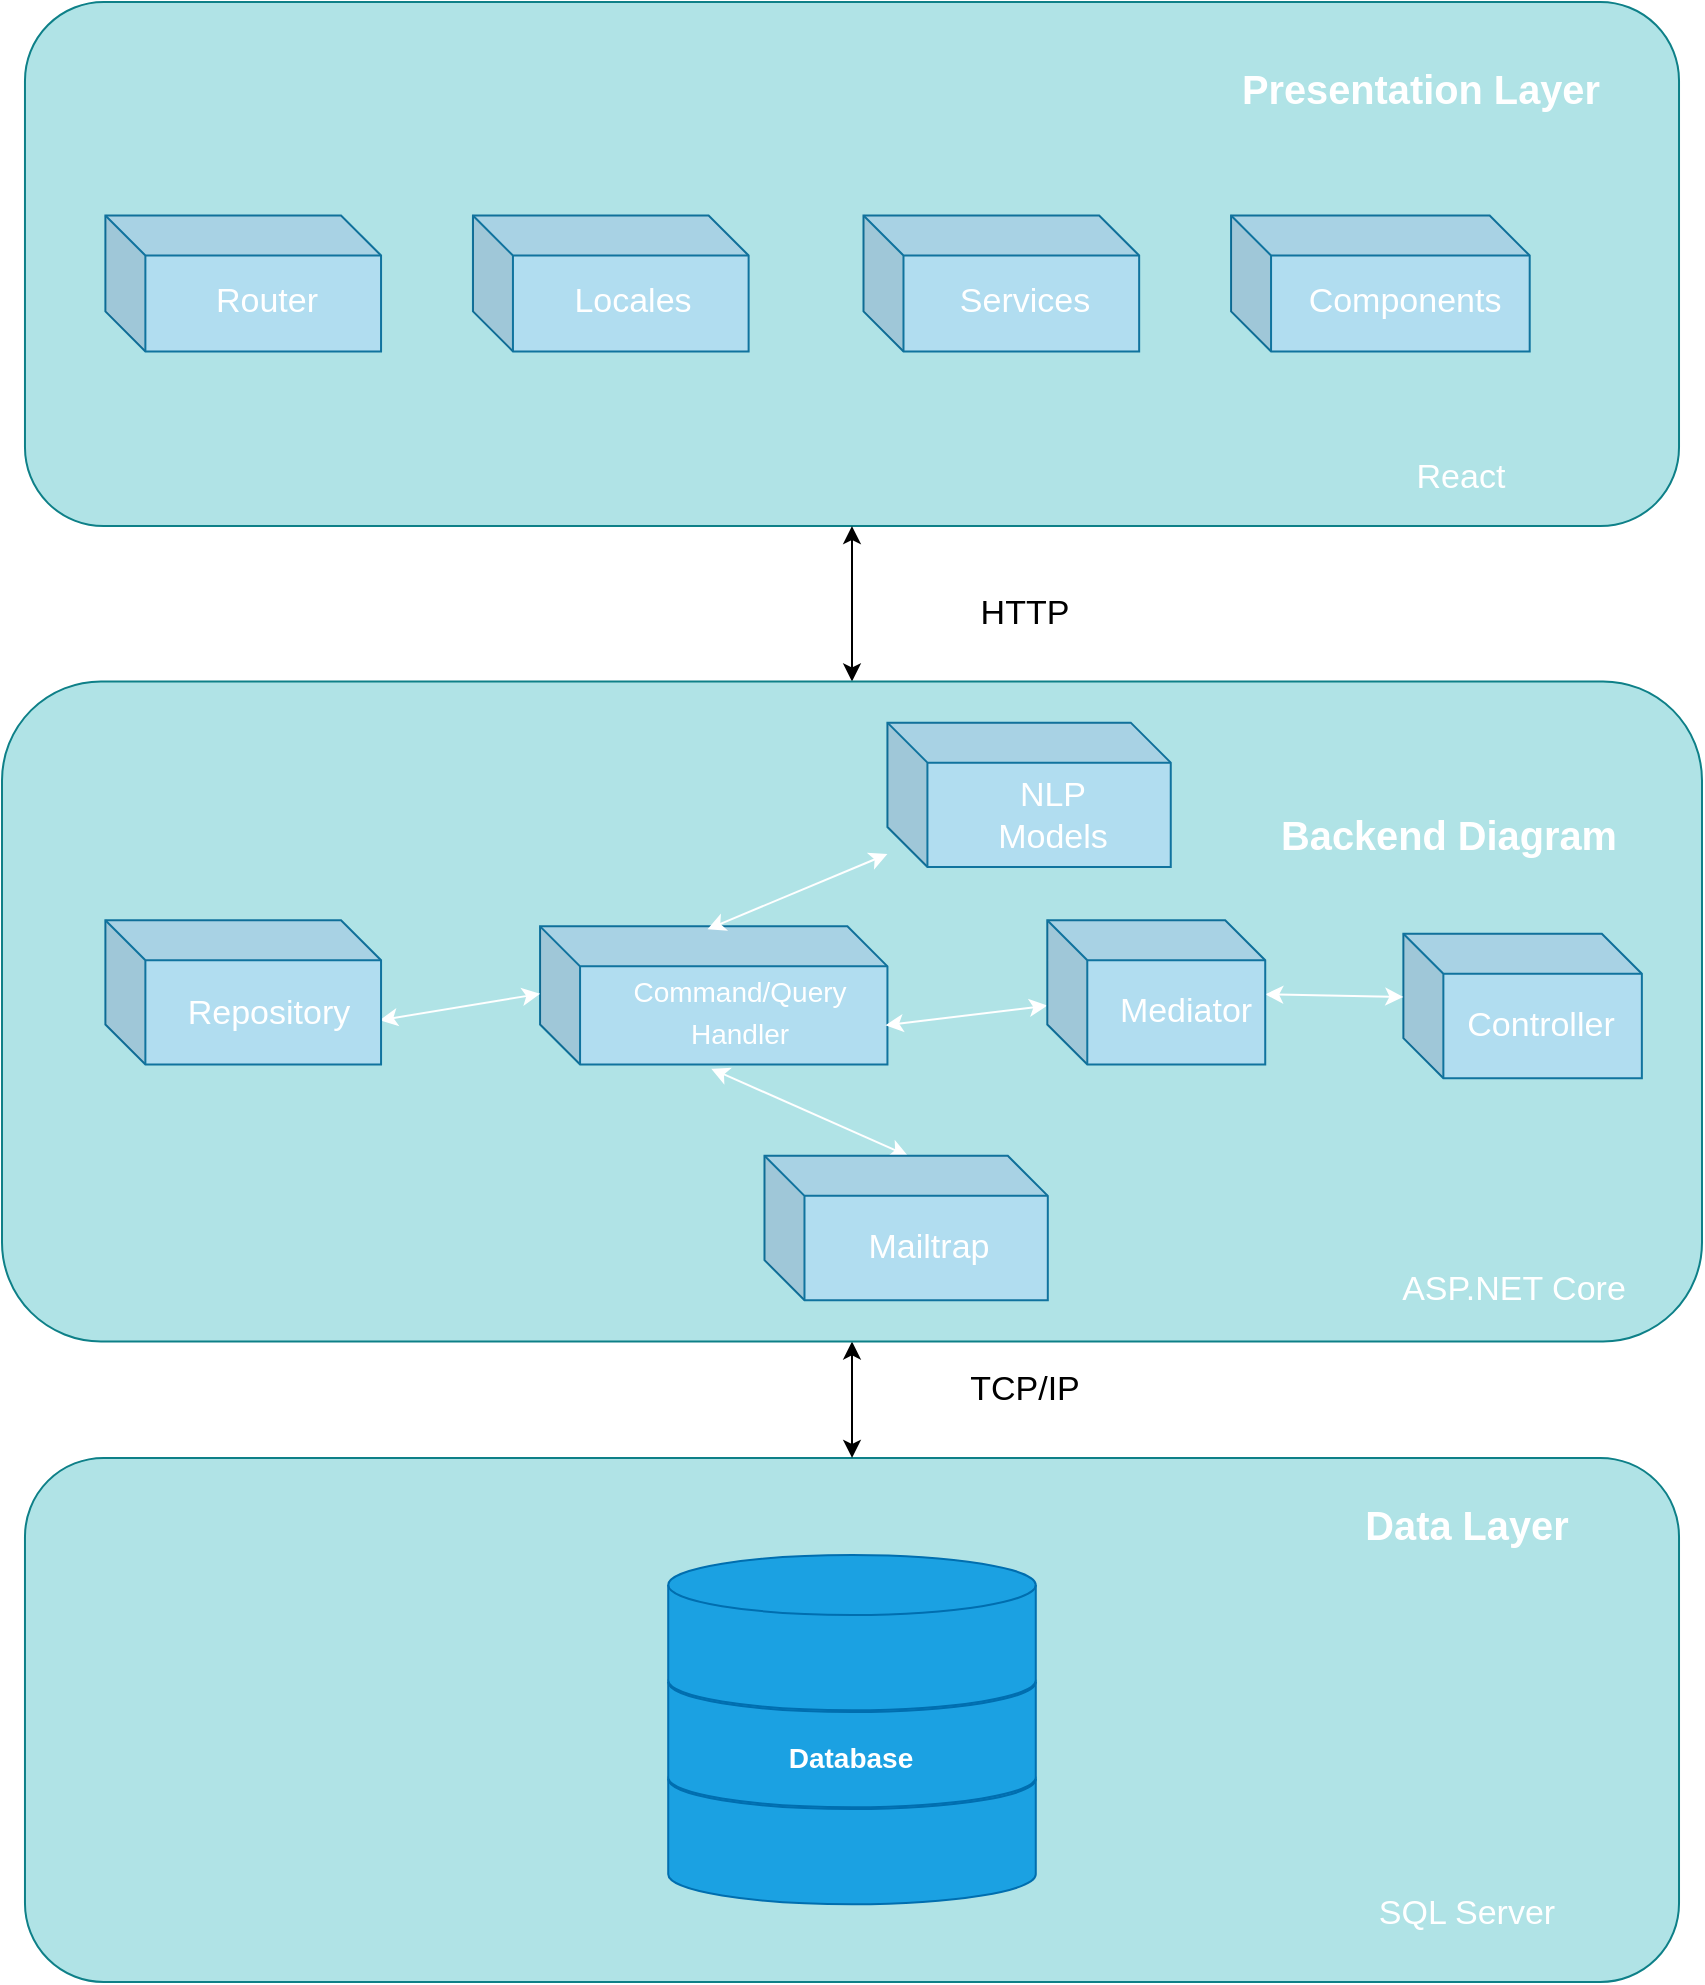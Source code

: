 <mxfile version="20.2.7" type="device"><diagram id="N_JLNBaScP08Svx2Lr-N" name="Page-1"><mxGraphModel dx="2364" dy="1212" grid="1" gridSize="10" guides="1" tooltips="1" connect="1" arrows="1" fold="1" page="1" pageScale="1" pageWidth="850" pageHeight="1100" math="0" shadow="0"><root><mxCell id="0"/><mxCell id="1" parent="0"/><mxCell id="2RowACN1QWhZ0B8pTYCO-2" value="" style="group" vertex="1" connectable="0" parent="1"><mxGeometry x="440" y="40" width="850" height="990" as="geometry"/></mxCell><mxCell id="6xZa995b6cFzyRlxXxT3-1" value="" style="rounded=1;whiteSpace=wrap;html=1;fillColor=#b0e3e6;strokeColor=#0e8088;" parent="2RowACN1QWhZ0B8pTYCO-2" vertex="1"><mxGeometry x="11.486" width="827.027" height="262.059" as="geometry"/></mxCell><mxCell id="6xZa995b6cFzyRlxXxT3-17" value="" style="group" parent="2RowACN1QWhZ0B8pTYCO-2" vertex="1" connectable="0"><mxGeometry x="11.486" y="727.941" width="827.027" height="262.059" as="geometry"/></mxCell><mxCell id="6xZa995b6cFzyRlxXxT3-3" value="" style="rounded=1;whiteSpace=wrap;html=1;fillColor=#b0e3e6;strokeColor=#0e8088;" parent="6xZa995b6cFzyRlxXxT3-17" vertex="1"><mxGeometry width="827.027" height="262.059" as="geometry"/></mxCell><mxCell id="6xZa995b6cFzyRlxXxT3-18" value="&lt;h3&gt;&lt;font color=&quot;#ffffff&quot;&gt;Data Layer&lt;/font&gt;&lt;/h3&gt;" style="text;html=1;strokeColor=none;fillColor=none;align=center;verticalAlign=middle;whiteSpace=wrap;rounded=0;fontSize=17;fontStyle=1" parent="6xZa995b6cFzyRlxXxT3-17" vertex="1"><mxGeometry x="643.243" y="19.412" width="155.068" height="29.118" as="geometry"/></mxCell><mxCell id="6xZa995b6cFzyRlxXxT3-10" value="" style="group" parent="6xZa995b6cFzyRlxXxT3-17" vertex="1" connectable="0"><mxGeometry x="321.622" y="48.529" width="183.784" height="174.706" as="geometry"/></mxCell><mxCell id="6xZa995b6cFzyRlxXxT3-6" value="" style="shape=cylinder3;whiteSpace=wrap;html=1;boundedLbl=1;backgroundOutline=1;size=15;fillColor=#1ba1e2;strokeColor=#006EAF;fontColor=#ffffff;" parent="6xZa995b6cFzyRlxXxT3-10" vertex="1"><mxGeometry y="97.059" width="183.784" height="77.647" as="geometry"/></mxCell><mxCell id="6xZa995b6cFzyRlxXxT3-7" value="" style="shape=cylinder3;whiteSpace=wrap;html=1;boundedLbl=1;backgroundOutline=1;size=15;fillColor=#1ba1e2;strokeColor=#006EAF;fontColor=#ffffff;" parent="6xZa995b6cFzyRlxXxT3-10" vertex="1"><mxGeometry y="48.529" width="183.784" height="77.647" as="geometry"/></mxCell><mxCell id="6xZa995b6cFzyRlxXxT3-8" value="" style="shape=cylinder3;whiteSpace=wrap;html=1;boundedLbl=1;backgroundOutline=1;size=15;fillColor=#1ba1e2;strokeColor=#006EAF;fontColor=#ffffff;" parent="6xZa995b6cFzyRlxXxT3-10" vertex="1"><mxGeometry width="183.784" height="77.647" as="geometry"/></mxCell><mxCell id="6xZa995b6cFzyRlxXxT3-16" value="&lt;b&gt;&lt;font color=&quot;#ffffff&quot;&gt;Database&lt;/font&gt;&lt;/b&gt;" style="text;html=1;strokeColor=none;fillColor=none;align=center;verticalAlign=middle;whiteSpace=wrap;rounded=0;fontSize=14;" parent="6xZa995b6cFzyRlxXxT3-10" vertex="1"><mxGeometry x="40.203" y="87.353" width="103.378" height="29.118" as="geometry"/></mxCell><mxCell id="6xZa995b6cFzyRlxXxT3-62" value="&lt;font color=&quot;#ffffff&quot;&gt;SQL Server&lt;/font&gt;" style="text;html=1;strokeColor=none;fillColor=none;align=center;verticalAlign=middle;whiteSpace=wrap;rounded=0;fontSize=17;fontColor=#000000;" parent="6xZa995b6cFzyRlxXxT3-17" vertex="1"><mxGeometry x="660.473" y="213.529" width="120.608" height="29.118" as="geometry"/></mxCell><mxCell id="6xZa995b6cFzyRlxXxT3-28" value="&lt;h3&gt;&lt;font color=&quot;#ffffff&quot;&gt;Presentation Layer&lt;/font&gt;&lt;/h3&gt;" style="text;html=1;strokeColor=none;fillColor=none;align=center;verticalAlign=middle;whiteSpace=wrap;rounded=0;fontSize=17;fontStyle=1" parent="2RowACN1QWhZ0B8pTYCO-2" vertex="1"><mxGeometry x="603.041" y="29.118" width="212.5" height="29.118" as="geometry"/></mxCell><mxCell id="6xZa995b6cFzyRlxXxT3-29" value="&lt;h3&gt;&lt;font color=&quot;#ffffff&quot;&gt;Application Layer&lt;/font&gt;&lt;/h3&gt;" style="text;html=1;strokeColor=none;fillColor=none;align=center;verticalAlign=middle;whiteSpace=wrap;rounded=0;fontSize=17;fontStyle=1" parent="2RowACN1QWhZ0B8pTYCO-2" vertex="1"><mxGeometry x="614.527" y="397.941" width="201.014" height="29.118" as="geometry"/></mxCell><mxCell id="6xZa995b6cFzyRlxXxT3-44" value="" style="endArrow=classic;startArrow=classic;html=1;rounded=0;fontSize=17;fontColor=#FFFFFF;strokeColor=#000000;exitX=0.5;exitY=0;exitDx=0;exitDy=0;entryX=0.5;entryY=1;entryDx=0;entryDy=0;" parent="2RowACN1QWhZ0B8pTYCO-2" source="6xZa995b6cFzyRlxXxT3-3" target="XqGBSYm1rokcdUX6SZGn-79" edge="1"><mxGeometry width="50" height="50" relative="1" as="geometry"><mxPoint x="522.635" y="650.294" as="sourcePoint"/><mxPoint x="425.0" y="650.294" as="targetPoint"/></mxGeometry></mxCell><mxCell id="6xZa995b6cFzyRlxXxT3-45" value="" style="endArrow=classic;startArrow=classic;html=1;rounded=0;fontSize=17;fontColor=#FFFFFF;strokeColor=#000000;exitX=0.5;exitY=0;exitDx=0;exitDy=0;entryX=0.5;entryY=1;entryDx=0;entryDy=0;" parent="2RowACN1QWhZ0B8pTYCO-2" target="6xZa995b6cFzyRlxXxT3-1" edge="1"><mxGeometry width="50" height="50" relative="1" as="geometry"><mxPoint x="425.0" y="339.706" as="sourcePoint"/><mxPoint x="436.486" y="621.176" as="targetPoint"/></mxGeometry></mxCell><mxCell id="6xZa995b6cFzyRlxXxT3-46" value="&lt;font color=&quot;#000000&quot;&gt;TCP/IP&lt;/font&gt;" style="text;html=1;strokeColor=none;fillColor=none;align=center;verticalAlign=middle;whiteSpace=wrap;rounded=0;fontSize=17;fontColor=#FFFFFF;" parent="2RowACN1QWhZ0B8pTYCO-2" vertex="1"><mxGeometry x="476.689" y="679.412" width="68.919" height="29.118" as="geometry"/></mxCell><mxCell id="6xZa995b6cFzyRlxXxT3-48" value="&lt;font color=&quot;#000000&quot;&gt;HTTP&lt;/font&gt;" style="text;html=1;strokeColor=none;fillColor=none;align=center;verticalAlign=middle;whiteSpace=wrap;rounded=0;fontSize=17;fontColor=#FFFFFF;" parent="2RowACN1QWhZ0B8pTYCO-2" vertex="1"><mxGeometry x="476.689" y="291.176" width="68.919" height="29.118" as="geometry"/></mxCell><mxCell id="6xZa995b6cFzyRlxXxT3-50" value="" style="group" parent="2RowACN1QWhZ0B8pTYCO-2" vertex="1" connectable="0"><mxGeometry x="51.689" y="106.765" width="137.838" height="67.941" as="geometry"/></mxCell><mxCell id="6xZa995b6cFzyRlxXxT3-51" value="" style="shape=cube;whiteSpace=wrap;html=1;boundedLbl=1;backgroundOutline=1;darkOpacity=0.05;darkOpacity2=0.1;fontSize=17;fillColor=#b1ddf0;strokeColor=#10739e;" parent="6xZa995b6cFzyRlxXxT3-50" vertex="1"><mxGeometry width="137.838" height="67.941" as="geometry"/></mxCell><mxCell id="6xZa995b6cFzyRlxXxT3-52" value="Router" style="text;html=1;strokeColor=none;fillColor=none;align=center;verticalAlign=middle;whiteSpace=wrap;rounded=0;fontSize=17;fontColor=#FFFFFF;" parent="6xZa995b6cFzyRlxXxT3-50" vertex="1"><mxGeometry x="45.946" y="29.118" width="68.919" height="29.118" as="geometry"/></mxCell><mxCell id="6xZa995b6cFzyRlxXxT3-53" value="" style="group" parent="2RowACN1QWhZ0B8pTYCO-2" vertex="1" connectable="0"><mxGeometry x="614.527" y="106.765" width="149.324" height="67.941" as="geometry"/></mxCell><mxCell id="6xZa995b6cFzyRlxXxT3-54" value="" style="shape=cube;whiteSpace=wrap;html=1;boundedLbl=1;backgroundOutline=1;darkOpacity=0.05;darkOpacity2=0.1;fontSize=17;fillColor=#b1ddf0;strokeColor=#10739e;" parent="6xZa995b6cFzyRlxXxT3-53" vertex="1"><mxGeometry width="149.324" height="67.941" as="geometry"/></mxCell><mxCell id="6xZa995b6cFzyRlxXxT3-55" value="Components" style="text;html=1;strokeColor=none;fillColor=none;align=center;verticalAlign=middle;whiteSpace=wrap;rounded=0;fontSize=17;fontColor=#FFFFFF;" parent="6xZa995b6cFzyRlxXxT3-53" vertex="1"><mxGeometry x="49.775" y="29.118" width="74.662" height="29.118" as="geometry"/></mxCell><mxCell id="6xZa995b6cFzyRlxXxT3-56" value="" style="group" parent="2RowACN1QWhZ0B8pTYCO-2" vertex="1" connectable="0"><mxGeometry x="430.743" y="106.765" width="137.838" height="67.941" as="geometry"/></mxCell><mxCell id="6xZa995b6cFzyRlxXxT3-57" value="" style="shape=cube;whiteSpace=wrap;html=1;boundedLbl=1;backgroundOutline=1;darkOpacity=0.05;darkOpacity2=0.1;fontSize=17;fillColor=#b1ddf0;strokeColor=#10739e;" parent="6xZa995b6cFzyRlxXxT3-56" vertex="1"><mxGeometry width="137.838" height="67.941" as="geometry"/></mxCell><mxCell id="6xZa995b6cFzyRlxXxT3-58" value="Services" style="text;html=1;strokeColor=none;fillColor=none;align=center;verticalAlign=middle;whiteSpace=wrap;rounded=0;fontSize=17;fontColor=#FFFFFF;" parent="6xZa995b6cFzyRlxXxT3-56" vertex="1"><mxGeometry x="45.946" y="29.118" width="68.919" height="29.118" as="geometry"/></mxCell><mxCell id="6xZa995b6cFzyRlxXxT3-59" value="" style="group" parent="2RowACN1QWhZ0B8pTYCO-2" vertex="1" connectable="0"><mxGeometry x="235.473" y="106.765" width="137.838" height="67.941" as="geometry"/></mxCell><mxCell id="6xZa995b6cFzyRlxXxT3-60" value="" style="shape=cube;whiteSpace=wrap;html=1;boundedLbl=1;backgroundOutline=1;darkOpacity=0.05;darkOpacity2=0.1;fontSize=17;fillColor=#b1ddf0;strokeColor=#10739e;" parent="6xZa995b6cFzyRlxXxT3-59" vertex="1"><mxGeometry width="137.838" height="67.941" as="geometry"/></mxCell><mxCell id="6xZa995b6cFzyRlxXxT3-61" value="Locales" style="text;html=1;strokeColor=none;fillColor=none;align=center;verticalAlign=middle;whiteSpace=wrap;rounded=0;fontSize=17;fontColor=#FFFFFF;" parent="6xZa995b6cFzyRlxXxT3-59" vertex="1"><mxGeometry x="45.946" y="29.118" width="68.919" height="29.118" as="geometry"/></mxCell><mxCell id="XqGBSYm1rokcdUX6SZGn-10" value="&lt;font color=&quot;#ffffff&quot;&gt;.NET&amp;nbsp;&lt;/font&gt;" style="text;html=1;strokeColor=none;fillColor=none;align=center;verticalAlign=middle;whiteSpace=wrap;rounded=0;fontSize=17;fontColor=#000000;" parent="2RowACN1QWhZ0B8pTYCO-2" vertex="1"><mxGeometry x="677.703" y="611.471" width="120.608" height="29.118" as="geometry"/></mxCell><mxCell id="XqGBSYm1rokcdUX6SZGn-11" value="&lt;font color=&quot;#ffffff&quot;&gt;React&lt;/font&gt;" style="text;html=1;strokeColor=none;fillColor=none;align=center;verticalAlign=middle;whiteSpace=wrap;rounded=0;fontSize=17;fontColor=#000000;" parent="2RowACN1QWhZ0B8pTYCO-2" vertex="1"><mxGeometry x="669.088" y="223.235" width="120.608" height="29.118" as="geometry"/></mxCell><mxCell id="XqGBSYm1rokcdUX6SZGn-78" value="" style="group" parent="2RowACN1QWhZ0B8pTYCO-2" vertex="1" connectable="0"><mxGeometry y="339.706" width="850.0" height="330" as="geometry"/></mxCell><mxCell id="XqGBSYm1rokcdUX6SZGn-79" value="" style="rounded=1;whiteSpace=wrap;html=1;fillColor=#b0e3e6;strokeColor=#0e8088;" parent="XqGBSYm1rokcdUX6SZGn-78" vertex="1"><mxGeometry width="850.0" height="330" as="geometry"/></mxCell><mxCell id="XqGBSYm1rokcdUX6SZGn-80" value="&lt;h3&gt;&lt;font color=&quot;#ffffff&quot;&gt;Backend Diagram&lt;/font&gt;&lt;/h3&gt;" style="text;html=1;strokeColor=none;fillColor=none;align=center;verticalAlign=middle;whiteSpace=wrap;rounded=0;fontSize=17;fontStyle=1" parent="XqGBSYm1rokcdUX6SZGn-78" vertex="1"><mxGeometry x="619.792" y="61.875" width="206.597" height="30.938" as="geometry"/></mxCell><mxCell id="XqGBSYm1rokcdUX6SZGn-81" value="" style="shape=cube;whiteSpace=wrap;html=1;boundedLbl=1;backgroundOutline=1;darkOpacity=0.05;darkOpacity2=0.1;fontSize=17;fillColor=#b1ddf0;strokeColor=#10739e;" parent="XqGBSYm1rokcdUX6SZGn-78" vertex="1"><mxGeometry x="269.027" y="122.479" width="173.691" height="69.092" as="geometry"/></mxCell><mxCell id="XqGBSYm1rokcdUX6SZGn-82" value="&lt;font style=&quot;font-size: 14px;&quot;&gt;Command/Query Handler&lt;/font&gt;" style="text;html=1;strokeColor=none;fillColor=none;align=center;verticalAlign=middle;whiteSpace=wrap;rounded=0;fontSize=17;fontColor=#FFFFFF;" parent="XqGBSYm1rokcdUX6SZGn-78" vertex="1"><mxGeometry x="324.0" y="150.323" width="89.525" height="30.939" as="geometry"/></mxCell><mxCell id="XqGBSYm1rokcdUX6SZGn-83" value="" style="group" parent="XqGBSYm1rokcdUX6SZGn-78" vertex="1" connectable="0"><mxGeometry x="700.681" y="134.062" width="141.667" height="72.189" as="geometry"/></mxCell><mxCell id="XqGBSYm1rokcdUX6SZGn-84" value="" style="shape=cube;whiteSpace=wrap;html=1;boundedLbl=1;backgroundOutline=1;darkOpacity=0.05;darkOpacity2=0.1;fontSize=17;fillColor=#b1ddf0;strokeColor=#10739e;" parent="XqGBSYm1rokcdUX6SZGn-83" vertex="1"><mxGeometry x="-0.003" y="-7.881" width="119.252" height="72.189" as="geometry"/></mxCell><mxCell id="XqGBSYm1rokcdUX6SZGn-85" value="Controller" style="text;html=1;strokeColor=none;fillColor=none;align=center;verticalAlign=middle;whiteSpace=wrap;rounded=0;fontSize=17;fontColor=#FFFFFF;" parent="XqGBSYm1rokcdUX6SZGn-83" vertex="1"><mxGeometry x="33.36" y="23.056" width="70.833" height="30.937" as="geometry"/></mxCell><mxCell id="XqGBSYm1rokcdUX6SZGn-86" value="" style="endArrow=classic;startArrow=classic;html=1;rounded=0;fontSize=17;fontColor=#FFFFFF;exitX=0.995;exitY=0.693;exitDx=0;exitDy=0;exitPerimeter=0;entryX=0;entryY=0.488;entryDx=0;entryDy=0;entryPerimeter=0;strokeColor=#FFFFFF;" parent="XqGBSYm1rokcdUX6SZGn-78" source="XqGBSYm1rokcdUX6SZGn-94" target="XqGBSYm1rokcdUX6SZGn-81" edge="1"><mxGeometry width="50" height="50" relative="1" as="geometry"><mxPoint x="525.347" y="330" as="sourcePoint"/><mxPoint x="584.375" y="278.438" as="targetPoint"/></mxGeometry></mxCell><mxCell id="XqGBSYm1rokcdUX6SZGn-87" value="" style="endArrow=classic;startArrow=classic;html=1;rounded=0;fontSize=17;fontColor=#FFFFFF;exitX=0.994;exitY=0.716;exitDx=0;exitDy=0;exitPerimeter=0;strokeColor=#FFFFFF;" parent="XqGBSYm1rokcdUX6SZGn-78" source="XqGBSYm1rokcdUX6SZGn-81" target="XqGBSYm1rokcdUX6SZGn-101" edge="1"><mxGeometry width="50" height="50" relative="1" as="geometry"><mxPoint x="171.181" y="190.781" as="sourcePoint"/><mxPoint x="230.208" y="170.156" as="targetPoint"/></mxGeometry></mxCell><mxCell id="XqGBSYm1rokcdUX6SZGn-88" value="&lt;font color=&quot;#ffffff&quot;&gt;ASP.NET Core&lt;/font&gt;" style="text;html=1;strokeColor=none;fillColor=none;align=center;verticalAlign=middle;whiteSpace=wrap;rounded=0;fontSize=17;fontColor=#000000;" parent="XqGBSYm1rokcdUX6SZGn-78" vertex="1"><mxGeometry x="684.722" y="288.75" width="141.667" height="30.938" as="geometry"/></mxCell><mxCell id="XqGBSYm1rokcdUX6SZGn-89" value="" style="group" parent="XqGBSYm1rokcdUX6SZGn-78" vertex="1" connectable="0"><mxGeometry x="442.708" y="20.625" width="141.667" height="72.188" as="geometry"/></mxCell><mxCell id="XqGBSYm1rokcdUX6SZGn-90" value="" style="shape=cube;whiteSpace=wrap;html=1;boundedLbl=1;backgroundOutline=1;darkOpacity=0.05;darkOpacity2=0.1;fontSize=17;fillColor=#b1ddf0;strokeColor=#10739e;" parent="XqGBSYm1rokcdUX6SZGn-89" vertex="1"><mxGeometry x="0.004" width="141.667" height="72.188" as="geometry"/></mxCell><mxCell id="XqGBSYm1rokcdUX6SZGn-91" value="NLP Models" style="text;html=1;strokeColor=none;fillColor=none;align=center;verticalAlign=middle;whiteSpace=wrap;rounded=0;fontSize=17;fontColor=#FFFFFF;" parent="XqGBSYm1rokcdUX6SZGn-89" vertex="1"><mxGeometry x="47.226" y="30.938" width="70.833" height="30.938" as="geometry"/></mxCell><mxCell id="XqGBSYm1rokcdUX6SZGn-92" value="" style="endArrow=classic;startArrow=classic;html=1;rounded=0;fontColor=#FFFFFF;exitX=0.482;exitY=0.021;exitDx=0;exitDy=0;exitPerimeter=0;strokeColor=#FFFFFF;" parent="XqGBSYm1rokcdUX6SZGn-78" source="XqGBSYm1rokcdUX6SZGn-81" target="XqGBSYm1rokcdUX6SZGn-90" edge="1"><mxGeometry width="50" height="50" relative="1" as="geometry"><mxPoint x="531.25" y="134.062" as="sourcePoint"/><mxPoint x="678.819" y="175.312" as="targetPoint"/></mxGeometry></mxCell><mxCell id="XqGBSYm1rokcdUX6SZGn-93" value="" style="endArrow=classic;startArrow=classic;html=1;rounded=0;fontColor=#FFFFFF;strokeColor=#FFFFFF;exitX=0;exitY=0;exitDx=71.667;exitDy=0;exitPerimeter=0;entryX=0;entryY=0;entryDx=85.606;entryDy=71.185;entryPerimeter=0;" parent="XqGBSYm1rokcdUX6SZGn-78" source="XqGBSYm1rokcdUX6SZGn-103" target="XqGBSYm1rokcdUX6SZGn-81" edge="1"><mxGeometry width="50" height="50" relative="1" as="geometry"><mxPoint x="531.25" y="144.375" as="sourcePoint"/><mxPoint x="470.946" y="199.737" as="targetPoint"/></mxGeometry></mxCell><mxCell id="XqGBSYm1rokcdUX6SZGn-94" value="" style="shape=cube;whiteSpace=wrap;html=1;boundedLbl=1;backgroundOutline=1;darkOpacity=0.05;darkOpacity2=0.1;fontSize=17;fillColor=#b1ddf0;strokeColor=#10739e;" parent="XqGBSYm1rokcdUX6SZGn-78" vertex="1"><mxGeometry x="51.689" y="119.378" width="137.838" height="72.192" as="geometry"/></mxCell><mxCell id="XqGBSYm1rokcdUX6SZGn-95" value="Repository" style="text;html=1;strokeColor=none;fillColor=none;align=center;verticalAlign=middle;whiteSpace=wrap;rounded=0;fontSize=17;fontColor=#FFFFFF;" parent="XqGBSYm1rokcdUX6SZGn-78" vertex="1"><mxGeometry x="97.63" y="150.329" width="70.833" height="30.938" as="geometry"/></mxCell><mxCell id="XqGBSYm1rokcdUX6SZGn-99" value="" style="endArrow=classic;startArrow=classic;html=1;rounded=0;fontSize=17;fontColor=#FFFFFF;strokeColor=#FFFFFF;exitX=0;exitY=0;exitDx=0;exitDy=31.564;exitPerimeter=0;" parent="XqGBSYm1rokcdUX6SZGn-78" source="XqGBSYm1rokcdUX6SZGn-84" target="XqGBSYm1rokcdUX6SZGn-101" edge="1"><mxGeometry width="50" height="50" relative="1" as="geometry"><mxPoint x="430.903" y="190.781" as="sourcePoint"/><mxPoint x="478.125" y="170.156" as="targetPoint"/></mxGeometry></mxCell><mxCell id="XqGBSYm1rokcdUX6SZGn-100" value="" style="group" parent="XqGBSYm1rokcdUX6SZGn-78" vertex="1" connectable="0"><mxGeometry x="568.85" y="132.003" width="108.977" height="72.189" as="geometry"/></mxCell><mxCell id="XqGBSYm1rokcdUX6SZGn-101" value="" style="shape=cube;whiteSpace=wrap;html=1;boundedLbl=1;backgroundOutline=1;darkOpacity=0.05;darkOpacity2=0.1;fontSize=17;fillColor=#b1ddf0;strokeColor=#10739e;" parent="XqGBSYm1rokcdUX6SZGn-100" vertex="1"><mxGeometry x="-46.21" y="-12.618" width="108.977" height="72.189" as="geometry"/></mxCell><mxCell id="XqGBSYm1rokcdUX6SZGn-102" value="Mediator" style="text;html=1;strokeColor=none;fillColor=none;align=center;verticalAlign=middle;whiteSpace=wrap;rounded=0;fontSize=17;fontColor=#FFFFFF;" parent="XqGBSYm1rokcdUX6SZGn-100" vertex="1"><mxGeometry x="-3.877" y="18.321" width="54.488" height="30.938" as="geometry"/></mxCell><mxCell id="XqGBSYm1rokcdUX6SZGn-103" value="" style="shape=cube;whiteSpace=wrap;html=1;boundedLbl=1;backgroundOutline=1;darkOpacity=0.05;darkOpacity2=0.1;fontSize=17;fillColor=#b1ddf0;strokeColor=#10739e;" parent="XqGBSYm1rokcdUX6SZGn-78" vertex="1"><mxGeometry x="381.238" y="237.189" width="141.667" height="72.188" as="geometry"/></mxCell><mxCell id="XqGBSYm1rokcdUX6SZGn-104" value="Mailtrap" style="text;html=1;strokeColor=none;fillColor=none;align=center;verticalAlign=middle;whiteSpace=wrap;rounded=0;fontSize=17;fontColor=#FFFFFF;" parent="XqGBSYm1rokcdUX6SZGn-78" vertex="1"><mxGeometry x="428.46" y="268.127" width="70.833" height="30.938" as="geometry"/></mxCell></root></mxGraphModel></diagram></mxfile>